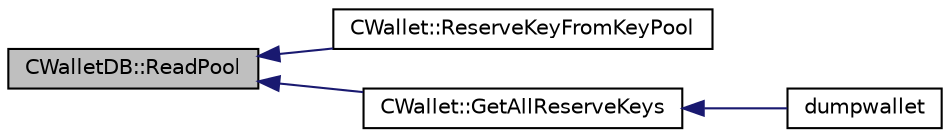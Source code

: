 digraph "CWalletDB::ReadPool"
{
  edge [fontname="Helvetica",fontsize="10",labelfontname="Helvetica",labelfontsize="10"];
  node [fontname="Helvetica",fontsize="10",shape=record];
  rankdir="LR";
  Node460 [label="CWalletDB::ReadPool",height=0.2,width=0.4,color="black", fillcolor="grey75", style="filled", fontcolor="black"];
  Node460 -> Node461 [dir="back",color="midnightblue",fontsize="10",style="solid",fontname="Helvetica"];
  Node461 [label="CWallet::ReserveKeyFromKeyPool",height=0.2,width=0.4,color="black", fillcolor="white", style="filled",URL="$d2/de5/class_c_wallet.html#a9921854840668a1856998f041177dd2b"];
  Node460 -> Node462 [dir="back",color="midnightblue",fontsize="10",style="solid",fontname="Helvetica"];
  Node462 [label="CWallet::GetAllReserveKeys",height=0.2,width=0.4,color="black", fillcolor="white", style="filled",URL="$d2/de5/class_c_wallet.html#aa182f6de943295062748ab42e64c9203"];
  Node462 -> Node463 [dir="back",color="midnightblue",fontsize="10",style="solid",fontname="Helvetica"];
  Node463 [label="dumpwallet",height=0.2,width=0.4,color="black", fillcolor="white", style="filled",URL="$dc/dbf/rpcdump_8cpp.html#a831ddf746d4f2500ba6f6c07f63445cd"];
}
